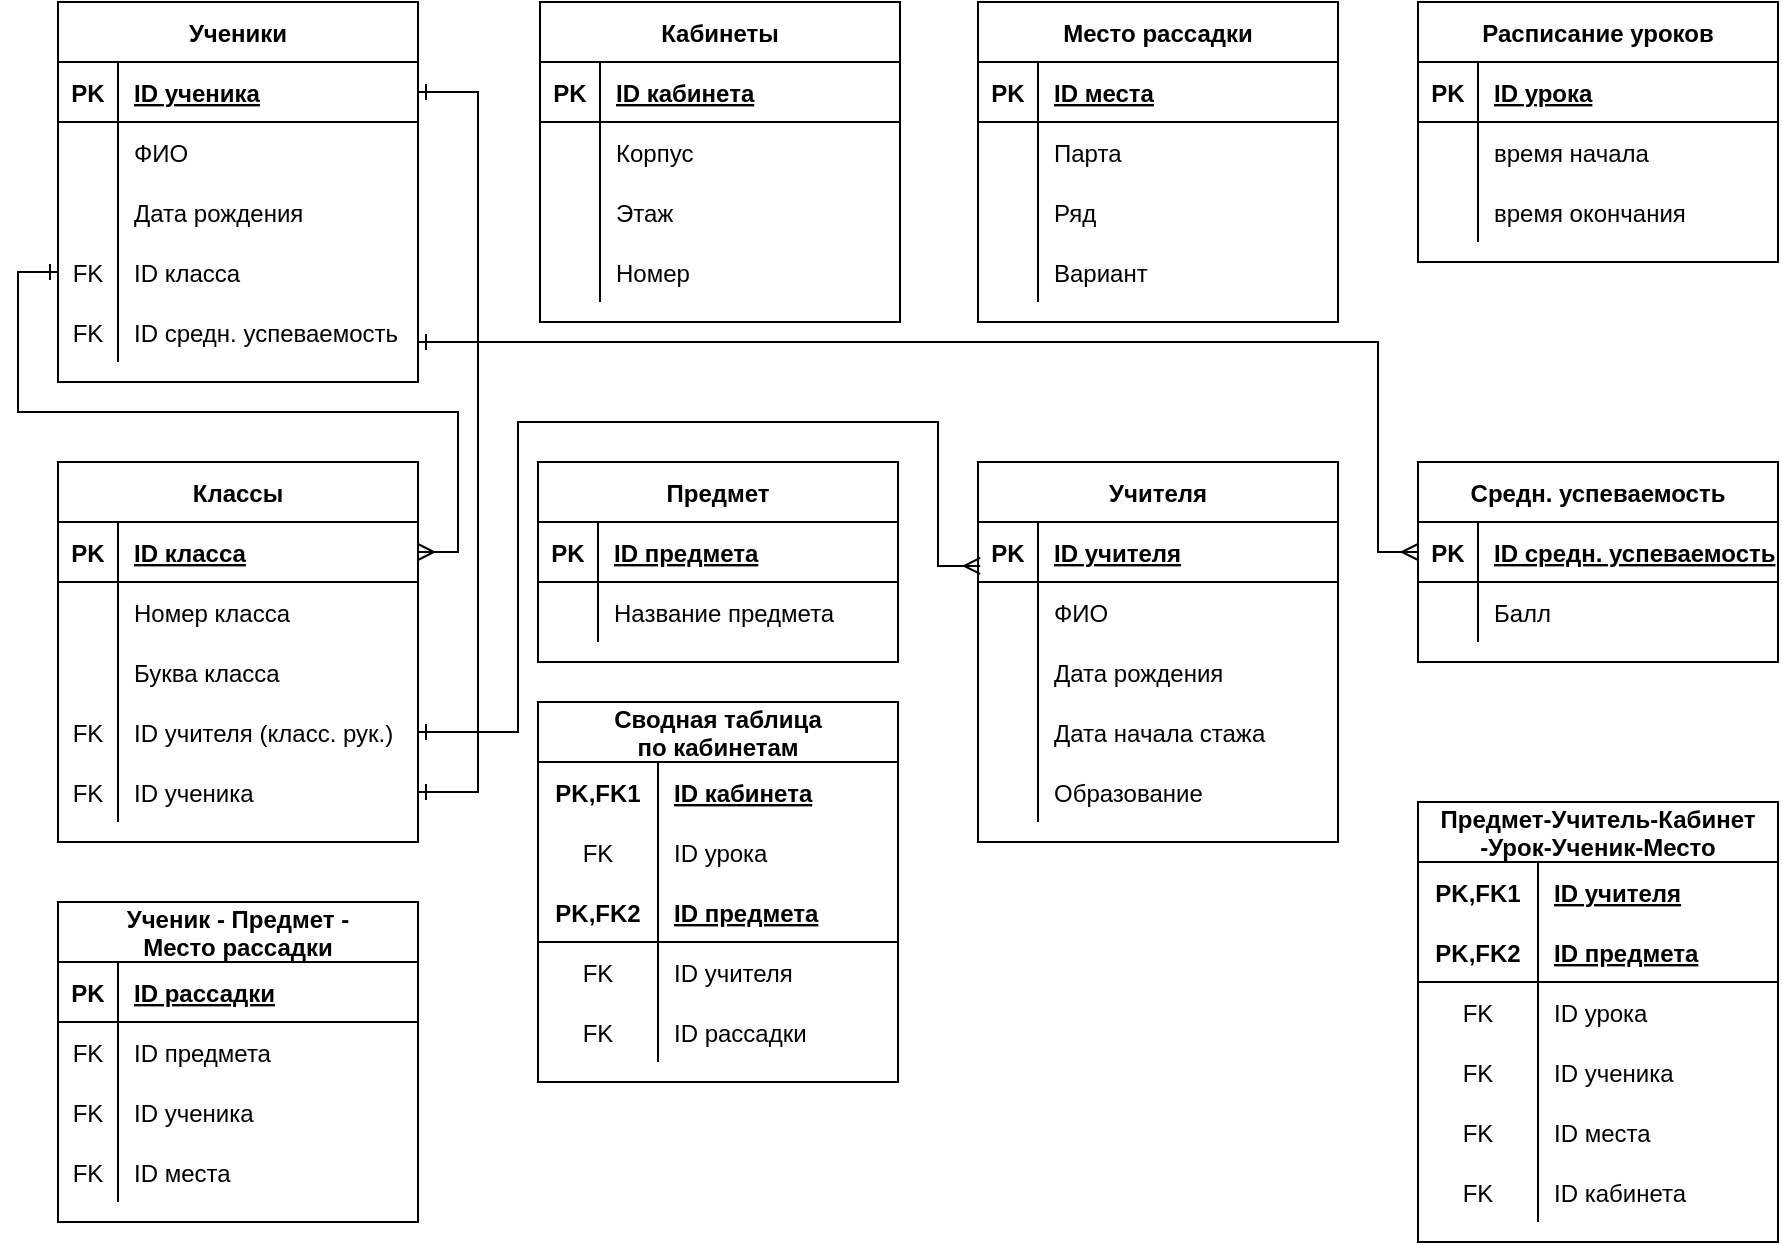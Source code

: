 <mxfile version="20.0.3" type="github">
  <diagram id="kmk7SKtRv-RFKrw5pHEI" name="Page-1">
    <mxGraphModel dx="946" dy="645" grid="1" gridSize="10" guides="1" tooltips="1" connect="1" arrows="1" fold="1" page="1" pageScale="1" pageWidth="827" pageHeight="1169" math="0" shadow="0">
      <root>
        <mxCell id="0" />
        <mxCell id="1" parent="0" />
        <mxCell id="klrSTCAcLkOd9aCULXmN-4" value="Ученики" style="shape=table;startSize=30;container=1;collapsible=1;childLayout=tableLayout;fixedRows=1;rowLines=0;fontStyle=1;align=center;resizeLast=1;" vertex="1" parent="1">
          <mxGeometry x="40" y="30" width="180" height="190" as="geometry" />
        </mxCell>
        <mxCell id="klrSTCAcLkOd9aCULXmN-5" value="" style="shape=tableRow;horizontal=0;startSize=0;swimlaneHead=0;swimlaneBody=0;fillColor=none;collapsible=0;dropTarget=0;points=[[0,0.5],[1,0.5]];portConstraint=eastwest;top=0;left=0;right=0;bottom=1;" vertex="1" parent="klrSTCAcLkOd9aCULXmN-4">
          <mxGeometry y="30" width="180" height="30" as="geometry" />
        </mxCell>
        <mxCell id="klrSTCAcLkOd9aCULXmN-6" value="PK" style="shape=partialRectangle;connectable=0;fillColor=none;top=0;left=0;bottom=0;right=0;fontStyle=1;overflow=hidden;" vertex="1" parent="klrSTCAcLkOd9aCULXmN-5">
          <mxGeometry width="30" height="30" as="geometry">
            <mxRectangle width="30" height="30" as="alternateBounds" />
          </mxGeometry>
        </mxCell>
        <mxCell id="klrSTCAcLkOd9aCULXmN-7" value="ID ученика" style="shape=partialRectangle;connectable=0;fillColor=none;top=0;left=0;bottom=0;right=0;align=left;spacingLeft=6;fontStyle=5;overflow=hidden;" vertex="1" parent="klrSTCAcLkOd9aCULXmN-5">
          <mxGeometry x="30" width="150" height="30" as="geometry">
            <mxRectangle width="150" height="30" as="alternateBounds" />
          </mxGeometry>
        </mxCell>
        <mxCell id="klrSTCAcLkOd9aCULXmN-8" value="" style="shape=tableRow;horizontal=0;startSize=0;swimlaneHead=0;swimlaneBody=0;fillColor=none;collapsible=0;dropTarget=0;points=[[0,0.5],[1,0.5]];portConstraint=eastwest;top=0;left=0;right=0;bottom=0;" vertex="1" parent="klrSTCAcLkOd9aCULXmN-4">
          <mxGeometry y="60" width="180" height="30" as="geometry" />
        </mxCell>
        <mxCell id="klrSTCAcLkOd9aCULXmN-9" value="" style="shape=partialRectangle;connectable=0;fillColor=none;top=0;left=0;bottom=0;right=0;editable=1;overflow=hidden;" vertex="1" parent="klrSTCAcLkOd9aCULXmN-8">
          <mxGeometry width="30" height="30" as="geometry">
            <mxRectangle width="30" height="30" as="alternateBounds" />
          </mxGeometry>
        </mxCell>
        <mxCell id="klrSTCAcLkOd9aCULXmN-10" value="ФИО" style="shape=partialRectangle;connectable=0;fillColor=none;top=0;left=0;bottom=0;right=0;align=left;spacingLeft=6;overflow=hidden;" vertex="1" parent="klrSTCAcLkOd9aCULXmN-8">
          <mxGeometry x="30" width="150" height="30" as="geometry">
            <mxRectangle width="150" height="30" as="alternateBounds" />
          </mxGeometry>
        </mxCell>
        <mxCell id="klrSTCAcLkOd9aCULXmN-11" value="" style="shape=tableRow;horizontal=0;startSize=0;swimlaneHead=0;swimlaneBody=0;fillColor=none;collapsible=0;dropTarget=0;points=[[0,0.5],[1,0.5]];portConstraint=eastwest;top=0;left=0;right=0;bottom=0;" vertex="1" parent="klrSTCAcLkOd9aCULXmN-4">
          <mxGeometry y="90" width="180" height="30" as="geometry" />
        </mxCell>
        <mxCell id="klrSTCAcLkOd9aCULXmN-12" value="" style="shape=partialRectangle;connectable=0;fillColor=none;top=0;left=0;bottom=0;right=0;editable=1;overflow=hidden;" vertex="1" parent="klrSTCAcLkOd9aCULXmN-11">
          <mxGeometry width="30" height="30" as="geometry">
            <mxRectangle width="30" height="30" as="alternateBounds" />
          </mxGeometry>
        </mxCell>
        <mxCell id="klrSTCAcLkOd9aCULXmN-13" value="Дата рождения" style="shape=partialRectangle;connectable=0;fillColor=none;top=0;left=0;bottom=0;right=0;align=left;spacingLeft=6;overflow=hidden;" vertex="1" parent="klrSTCAcLkOd9aCULXmN-11">
          <mxGeometry x="30" width="150" height="30" as="geometry">
            <mxRectangle width="150" height="30" as="alternateBounds" />
          </mxGeometry>
        </mxCell>
        <mxCell id="klrSTCAcLkOd9aCULXmN-17" value="" style="shape=tableRow;horizontal=0;startSize=0;swimlaneHead=0;swimlaneBody=0;fillColor=none;collapsible=0;dropTarget=0;points=[[0,0.5],[1,0.5]];portConstraint=eastwest;top=0;left=0;right=0;bottom=0;" vertex="1" parent="klrSTCAcLkOd9aCULXmN-4">
          <mxGeometry y="120" width="180" height="30" as="geometry" />
        </mxCell>
        <mxCell id="klrSTCAcLkOd9aCULXmN-18" value="FK" style="shape=partialRectangle;connectable=0;fillColor=none;top=0;left=0;bottom=0;right=0;fontStyle=0;overflow=hidden;" vertex="1" parent="klrSTCAcLkOd9aCULXmN-17">
          <mxGeometry width="30" height="30" as="geometry">
            <mxRectangle width="30" height="30" as="alternateBounds" />
          </mxGeometry>
        </mxCell>
        <mxCell id="klrSTCAcLkOd9aCULXmN-19" value="ID класса" style="shape=partialRectangle;connectable=0;fillColor=none;top=0;left=0;bottom=0;right=0;align=left;spacingLeft=6;fontStyle=0;overflow=hidden;" vertex="1" parent="klrSTCAcLkOd9aCULXmN-17">
          <mxGeometry x="30" width="150" height="30" as="geometry">
            <mxRectangle width="150" height="30" as="alternateBounds" />
          </mxGeometry>
        </mxCell>
        <mxCell id="klrSTCAcLkOd9aCULXmN-23" value="" style="shape=tableRow;horizontal=0;startSize=0;swimlaneHead=0;swimlaneBody=0;fillColor=none;collapsible=0;dropTarget=0;points=[[0,0.5],[1,0.5]];portConstraint=eastwest;top=0;left=0;right=0;bottom=0;" vertex="1" parent="klrSTCAcLkOd9aCULXmN-4">
          <mxGeometry y="150" width="180" height="30" as="geometry" />
        </mxCell>
        <mxCell id="klrSTCAcLkOd9aCULXmN-24" value="FK" style="shape=partialRectangle;connectable=0;fillColor=none;top=0;left=0;bottom=0;right=0;fontStyle=0;overflow=hidden;" vertex="1" parent="klrSTCAcLkOd9aCULXmN-23">
          <mxGeometry width="30" height="30" as="geometry">
            <mxRectangle width="30" height="30" as="alternateBounds" />
          </mxGeometry>
        </mxCell>
        <mxCell id="klrSTCAcLkOd9aCULXmN-25" value="ID средн. успеваемость" style="shape=partialRectangle;connectable=0;fillColor=none;top=0;left=0;bottom=0;right=0;align=left;spacingLeft=6;fontStyle=0;overflow=hidden;" vertex="1" parent="klrSTCAcLkOd9aCULXmN-23">
          <mxGeometry x="30" width="150" height="30" as="geometry">
            <mxRectangle width="150" height="30" as="alternateBounds" />
          </mxGeometry>
        </mxCell>
        <mxCell id="klrSTCAcLkOd9aCULXmN-26" value="Кабинеты" style="shape=table;startSize=30;container=1;collapsible=1;childLayout=tableLayout;fixedRows=1;rowLines=0;fontStyle=1;align=center;resizeLast=1;" vertex="1" parent="1">
          <mxGeometry x="281" y="30" width="180" height="160" as="geometry" />
        </mxCell>
        <mxCell id="klrSTCAcLkOd9aCULXmN-27" value="" style="shape=tableRow;horizontal=0;startSize=0;swimlaneHead=0;swimlaneBody=0;fillColor=none;collapsible=0;dropTarget=0;points=[[0,0.5],[1,0.5]];portConstraint=eastwest;top=0;left=0;right=0;bottom=1;" vertex="1" parent="klrSTCAcLkOd9aCULXmN-26">
          <mxGeometry y="30" width="180" height="30" as="geometry" />
        </mxCell>
        <mxCell id="klrSTCAcLkOd9aCULXmN-28" value="PK" style="shape=partialRectangle;connectable=0;fillColor=none;top=0;left=0;bottom=0;right=0;fontStyle=1;overflow=hidden;" vertex="1" parent="klrSTCAcLkOd9aCULXmN-27">
          <mxGeometry width="30" height="30" as="geometry">
            <mxRectangle width="30" height="30" as="alternateBounds" />
          </mxGeometry>
        </mxCell>
        <mxCell id="klrSTCAcLkOd9aCULXmN-29" value="ID кабинета" style="shape=partialRectangle;connectable=0;fillColor=none;top=0;left=0;bottom=0;right=0;align=left;spacingLeft=6;fontStyle=5;overflow=hidden;" vertex="1" parent="klrSTCAcLkOd9aCULXmN-27">
          <mxGeometry x="30" width="150" height="30" as="geometry">
            <mxRectangle width="150" height="30" as="alternateBounds" />
          </mxGeometry>
        </mxCell>
        <mxCell id="klrSTCAcLkOd9aCULXmN-36" value="" style="shape=tableRow;horizontal=0;startSize=0;swimlaneHead=0;swimlaneBody=0;fillColor=none;collapsible=0;dropTarget=0;points=[[0,0.5],[1,0.5]];portConstraint=eastwest;top=0;left=0;right=0;bottom=0;" vertex="1" parent="klrSTCAcLkOd9aCULXmN-26">
          <mxGeometry y="60" width="180" height="30" as="geometry" />
        </mxCell>
        <mxCell id="klrSTCAcLkOd9aCULXmN-37" value="" style="shape=partialRectangle;connectable=0;fillColor=none;top=0;left=0;bottom=0;right=0;editable=1;overflow=hidden;" vertex="1" parent="klrSTCAcLkOd9aCULXmN-36">
          <mxGeometry width="30" height="30" as="geometry">
            <mxRectangle width="30" height="30" as="alternateBounds" />
          </mxGeometry>
        </mxCell>
        <mxCell id="klrSTCAcLkOd9aCULXmN-38" value="Корпус" style="shape=partialRectangle;connectable=0;fillColor=none;top=0;left=0;bottom=0;right=0;align=left;spacingLeft=6;overflow=hidden;" vertex="1" parent="klrSTCAcLkOd9aCULXmN-36">
          <mxGeometry x="30" width="150" height="30" as="geometry">
            <mxRectangle width="150" height="30" as="alternateBounds" />
          </mxGeometry>
        </mxCell>
        <mxCell id="klrSTCAcLkOd9aCULXmN-33" value="" style="shape=tableRow;horizontal=0;startSize=0;swimlaneHead=0;swimlaneBody=0;fillColor=none;collapsible=0;dropTarget=0;points=[[0,0.5],[1,0.5]];portConstraint=eastwest;top=0;left=0;right=0;bottom=0;" vertex="1" parent="klrSTCAcLkOd9aCULXmN-26">
          <mxGeometry y="90" width="180" height="30" as="geometry" />
        </mxCell>
        <mxCell id="klrSTCAcLkOd9aCULXmN-34" value="" style="shape=partialRectangle;connectable=0;fillColor=none;top=0;left=0;bottom=0;right=0;editable=1;overflow=hidden;" vertex="1" parent="klrSTCAcLkOd9aCULXmN-33">
          <mxGeometry width="30" height="30" as="geometry">
            <mxRectangle width="30" height="30" as="alternateBounds" />
          </mxGeometry>
        </mxCell>
        <mxCell id="klrSTCAcLkOd9aCULXmN-35" value="Этаж" style="shape=partialRectangle;connectable=0;fillColor=none;top=0;left=0;bottom=0;right=0;align=left;spacingLeft=6;overflow=hidden;" vertex="1" parent="klrSTCAcLkOd9aCULXmN-33">
          <mxGeometry x="30" width="150" height="30" as="geometry">
            <mxRectangle width="150" height="30" as="alternateBounds" />
          </mxGeometry>
        </mxCell>
        <mxCell id="klrSTCAcLkOd9aCULXmN-30" value="" style="shape=tableRow;horizontal=0;startSize=0;swimlaneHead=0;swimlaneBody=0;fillColor=none;collapsible=0;dropTarget=0;points=[[0,0.5],[1,0.5]];portConstraint=eastwest;top=0;left=0;right=0;bottom=0;" vertex="1" parent="klrSTCAcLkOd9aCULXmN-26">
          <mxGeometry y="120" width="180" height="30" as="geometry" />
        </mxCell>
        <mxCell id="klrSTCAcLkOd9aCULXmN-31" value="" style="shape=partialRectangle;connectable=0;fillColor=none;top=0;left=0;bottom=0;right=0;editable=1;overflow=hidden;" vertex="1" parent="klrSTCAcLkOd9aCULXmN-30">
          <mxGeometry width="30" height="30" as="geometry">
            <mxRectangle width="30" height="30" as="alternateBounds" />
          </mxGeometry>
        </mxCell>
        <mxCell id="klrSTCAcLkOd9aCULXmN-32" value="Номер" style="shape=partialRectangle;connectable=0;fillColor=none;top=0;left=0;bottom=0;right=0;align=left;spacingLeft=6;overflow=hidden;" vertex="1" parent="klrSTCAcLkOd9aCULXmN-30">
          <mxGeometry x="30" width="150" height="30" as="geometry">
            <mxRectangle width="150" height="30" as="alternateBounds" />
          </mxGeometry>
        </mxCell>
        <mxCell id="klrSTCAcLkOd9aCULXmN-39" value="Место рассадки" style="shape=table;startSize=30;container=1;collapsible=1;childLayout=tableLayout;fixedRows=1;rowLines=0;fontStyle=1;align=center;resizeLast=1;" vertex="1" parent="1">
          <mxGeometry x="500" y="30" width="180" height="160" as="geometry" />
        </mxCell>
        <mxCell id="klrSTCAcLkOd9aCULXmN-40" value="" style="shape=tableRow;horizontal=0;startSize=0;swimlaneHead=0;swimlaneBody=0;fillColor=none;collapsible=0;dropTarget=0;points=[[0,0.5],[1,0.5]];portConstraint=eastwest;top=0;left=0;right=0;bottom=1;" vertex="1" parent="klrSTCAcLkOd9aCULXmN-39">
          <mxGeometry y="30" width="180" height="30" as="geometry" />
        </mxCell>
        <mxCell id="klrSTCAcLkOd9aCULXmN-41" value="PK" style="shape=partialRectangle;connectable=0;fillColor=none;top=0;left=0;bottom=0;right=0;fontStyle=1;overflow=hidden;" vertex="1" parent="klrSTCAcLkOd9aCULXmN-40">
          <mxGeometry width="30" height="30" as="geometry">
            <mxRectangle width="30" height="30" as="alternateBounds" />
          </mxGeometry>
        </mxCell>
        <mxCell id="klrSTCAcLkOd9aCULXmN-42" value="ID места" style="shape=partialRectangle;connectable=0;fillColor=none;top=0;left=0;bottom=0;right=0;align=left;spacingLeft=6;fontStyle=5;overflow=hidden;" vertex="1" parent="klrSTCAcLkOd9aCULXmN-40">
          <mxGeometry x="30" width="150" height="30" as="geometry">
            <mxRectangle width="150" height="30" as="alternateBounds" />
          </mxGeometry>
        </mxCell>
        <mxCell id="klrSTCAcLkOd9aCULXmN-43" value="" style="shape=tableRow;horizontal=0;startSize=0;swimlaneHead=0;swimlaneBody=0;fillColor=none;collapsible=0;dropTarget=0;points=[[0,0.5],[1,0.5]];portConstraint=eastwest;top=0;left=0;right=0;bottom=0;" vertex="1" parent="klrSTCAcLkOd9aCULXmN-39">
          <mxGeometry y="60" width="180" height="30" as="geometry" />
        </mxCell>
        <mxCell id="klrSTCAcLkOd9aCULXmN-44" value="" style="shape=partialRectangle;connectable=0;fillColor=none;top=0;left=0;bottom=0;right=0;editable=1;overflow=hidden;" vertex="1" parent="klrSTCAcLkOd9aCULXmN-43">
          <mxGeometry width="30" height="30" as="geometry">
            <mxRectangle width="30" height="30" as="alternateBounds" />
          </mxGeometry>
        </mxCell>
        <mxCell id="klrSTCAcLkOd9aCULXmN-45" value="Парта" style="shape=partialRectangle;connectable=0;fillColor=none;top=0;left=0;bottom=0;right=0;align=left;spacingLeft=6;overflow=hidden;" vertex="1" parent="klrSTCAcLkOd9aCULXmN-43">
          <mxGeometry x="30" width="150" height="30" as="geometry">
            <mxRectangle width="150" height="30" as="alternateBounds" />
          </mxGeometry>
        </mxCell>
        <mxCell id="klrSTCAcLkOd9aCULXmN-46" value="" style="shape=tableRow;horizontal=0;startSize=0;swimlaneHead=0;swimlaneBody=0;fillColor=none;collapsible=0;dropTarget=0;points=[[0,0.5],[1,0.5]];portConstraint=eastwest;top=0;left=0;right=0;bottom=0;" vertex="1" parent="klrSTCAcLkOd9aCULXmN-39">
          <mxGeometry y="90" width="180" height="30" as="geometry" />
        </mxCell>
        <mxCell id="klrSTCAcLkOd9aCULXmN-47" value="" style="shape=partialRectangle;connectable=0;fillColor=none;top=0;left=0;bottom=0;right=0;editable=1;overflow=hidden;" vertex="1" parent="klrSTCAcLkOd9aCULXmN-46">
          <mxGeometry width="30" height="30" as="geometry">
            <mxRectangle width="30" height="30" as="alternateBounds" />
          </mxGeometry>
        </mxCell>
        <mxCell id="klrSTCAcLkOd9aCULXmN-48" value="Ряд" style="shape=partialRectangle;connectable=0;fillColor=none;top=0;left=0;bottom=0;right=0;align=left;spacingLeft=6;overflow=hidden;" vertex="1" parent="klrSTCAcLkOd9aCULXmN-46">
          <mxGeometry x="30" width="150" height="30" as="geometry">
            <mxRectangle width="150" height="30" as="alternateBounds" />
          </mxGeometry>
        </mxCell>
        <mxCell id="klrSTCAcLkOd9aCULXmN-49" value="" style="shape=tableRow;horizontal=0;startSize=0;swimlaneHead=0;swimlaneBody=0;fillColor=none;collapsible=0;dropTarget=0;points=[[0,0.5],[1,0.5]];portConstraint=eastwest;top=0;left=0;right=0;bottom=0;" vertex="1" parent="klrSTCAcLkOd9aCULXmN-39">
          <mxGeometry y="120" width="180" height="30" as="geometry" />
        </mxCell>
        <mxCell id="klrSTCAcLkOd9aCULXmN-50" value="" style="shape=partialRectangle;connectable=0;fillColor=none;top=0;left=0;bottom=0;right=0;editable=1;overflow=hidden;" vertex="1" parent="klrSTCAcLkOd9aCULXmN-49">
          <mxGeometry width="30" height="30" as="geometry">
            <mxRectangle width="30" height="30" as="alternateBounds" />
          </mxGeometry>
        </mxCell>
        <mxCell id="klrSTCAcLkOd9aCULXmN-51" value="Вариант" style="shape=partialRectangle;connectable=0;fillColor=none;top=0;left=0;bottom=0;right=0;align=left;spacingLeft=6;overflow=hidden;" vertex="1" parent="klrSTCAcLkOd9aCULXmN-49">
          <mxGeometry x="30" width="150" height="30" as="geometry">
            <mxRectangle width="150" height="30" as="alternateBounds" />
          </mxGeometry>
        </mxCell>
        <mxCell id="klrSTCAcLkOd9aCULXmN-52" value="Расписание уроков" style="shape=table;startSize=30;container=1;collapsible=1;childLayout=tableLayout;fixedRows=1;rowLines=0;fontStyle=1;align=center;resizeLast=1;" vertex="1" parent="1">
          <mxGeometry x="720" y="30" width="180" height="130" as="geometry" />
        </mxCell>
        <mxCell id="klrSTCAcLkOd9aCULXmN-53" value="" style="shape=tableRow;horizontal=0;startSize=0;swimlaneHead=0;swimlaneBody=0;fillColor=none;collapsible=0;dropTarget=0;points=[[0,0.5],[1,0.5]];portConstraint=eastwest;top=0;left=0;right=0;bottom=1;" vertex="1" parent="klrSTCAcLkOd9aCULXmN-52">
          <mxGeometry y="30" width="180" height="30" as="geometry" />
        </mxCell>
        <mxCell id="klrSTCAcLkOd9aCULXmN-54" value="PK" style="shape=partialRectangle;connectable=0;fillColor=none;top=0;left=0;bottom=0;right=0;fontStyle=1;overflow=hidden;" vertex="1" parent="klrSTCAcLkOd9aCULXmN-53">
          <mxGeometry width="30" height="30" as="geometry">
            <mxRectangle width="30" height="30" as="alternateBounds" />
          </mxGeometry>
        </mxCell>
        <mxCell id="klrSTCAcLkOd9aCULXmN-55" value="ID урока" style="shape=partialRectangle;connectable=0;fillColor=none;top=0;left=0;bottom=0;right=0;align=left;spacingLeft=6;fontStyle=5;overflow=hidden;" vertex="1" parent="klrSTCAcLkOd9aCULXmN-53">
          <mxGeometry x="30" width="150" height="30" as="geometry">
            <mxRectangle width="150" height="30" as="alternateBounds" />
          </mxGeometry>
        </mxCell>
        <mxCell id="klrSTCAcLkOd9aCULXmN-56" value="" style="shape=tableRow;horizontal=0;startSize=0;swimlaneHead=0;swimlaneBody=0;fillColor=none;collapsible=0;dropTarget=0;points=[[0,0.5],[1,0.5]];portConstraint=eastwest;top=0;left=0;right=0;bottom=0;" vertex="1" parent="klrSTCAcLkOd9aCULXmN-52">
          <mxGeometry y="60" width="180" height="30" as="geometry" />
        </mxCell>
        <mxCell id="klrSTCAcLkOd9aCULXmN-57" value="" style="shape=partialRectangle;connectable=0;fillColor=none;top=0;left=0;bottom=0;right=0;editable=1;overflow=hidden;" vertex="1" parent="klrSTCAcLkOd9aCULXmN-56">
          <mxGeometry width="30" height="30" as="geometry">
            <mxRectangle width="30" height="30" as="alternateBounds" />
          </mxGeometry>
        </mxCell>
        <mxCell id="klrSTCAcLkOd9aCULXmN-58" value="время начала" style="shape=partialRectangle;connectable=0;fillColor=none;top=0;left=0;bottom=0;right=0;align=left;spacingLeft=6;overflow=hidden;" vertex="1" parent="klrSTCAcLkOd9aCULXmN-56">
          <mxGeometry x="30" width="150" height="30" as="geometry">
            <mxRectangle width="150" height="30" as="alternateBounds" />
          </mxGeometry>
        </mxCell>
        <mxCell id="klrSTCAcLkOd9aCULXmN-59" value="" style="shape=tableRow;horizontal=0;startSize=0;swimlaneHead=0;swimlaneBody=0;fillColor=none;collapsible=0;dropTarget=0;points=[[0,0.5],[1,0.5]];portConstraint=eastwest;top=0;left=0;right=0;bottom=0;" vertex="1" parent="klrSTCAcLkOd9aCULXmN-52">
          <mxGeometry y="90" width="180" height="30" as="geometry" />
        </mxCell>
        <mxCell id="klrSTCAcLkOd9aCULXmN-60" value="" style="shape=partialRectangle;connectable=0;fillColor=none;top=0;left=0;bottom=0;right=0;editable=1;overflow=hidden;" vertex="1" parent="klrSTCAcLkOd9aCULXmN-59">
          <mxGeometry width="30" height="30" as="geometry">
            <mxRectangle width="30" height="30" as="alternateBounds" />
          </mxGeometry>
        </mxCell>
        <mxCell id="klrSTCAcLkOd9aCULXmN-61" value="время окончания" style="shape=partialRectangle;connectable=0;fillColor=none;top=0;left=0;bottom=0;right=0;align=left;spacingLeft=6;overflow=hidden;" vertex="1" parent="klrSTCAcLkOd9aCULXmN-59">
          <mxGeometry x="30" width="150" height="30" as="geometry">
            <mxRectangle width="150" height="30" as="alternateBounds" />
          </mxGeometry>
        </mxCell>
        <mxCell id="klrSTCAcLkOd9aCULXmN-65" value="Предмет" style="shape=table;startSize=30;container=1;collapsible=1;childLayout=tableLayout;fixedRows=1;rowLines=0;fontStyle=1;align=center;resizeLast=1;" vertex="1" parent="1">
          <mxGeometry x="280" y="260" width="180" height="100" as="geometry" />
        </mxCell>
        <mxCell id="klrSTCAcLkOd9aCULXmN-66" value="" style="shape=tableRow;horizontal=0;startSize=0;swimlaneHead=0;swimlaneBody=0;fillColor=none;collapsible=0;dropTarget=0;points=[[0,0.5],[1,0.5]];portConstraint=eastwest;top=0;left=0;right=0;bottom=1;" vertex="1" parent="klrSTCAcLkOd9aCULXmN-65">
          <mxGeometry y="30" width="180" height="30" as="geometry" />
        </mxCell>
        <mxCell id="klrSTCAcLkOd9aCULXmN-67" value="PK" style="shape=partialRectangle;connectable=0;fillColor=none;top=0;left=0;bottom=0;right=0;fontStyle=1;overflow=hidden;" vertex="1" parent="klrSTCAcLkOd9aCULXmN-66">
          <mxGeometry width="30" height="30" as="geometry">
            <mxRectangle width="30" height="30" as="alternateBounds" />
          </mxGeometry>
        </mxCell>
        <mxCell id="klrSTCAcLkOd9aCULXmN-68" value="ID предмета" style="shape=partialRectangle;connectable=0;fillColor=none;top=0;left=0;bottom=0;right=0;align=left;spacingLeft=6;fontStyle=5;overflow=hidden;" vertex="1" parent="klrSTCAcLkOd9aCULXmN-66">
          <mxGeometry x="30" width="150" height="30" as="geometry">
            <mxRectangle width="150" height="30" as="alternateBounds" />
          </mxGeometry>
        </mxCell>
        <mxCell id="klrSTCAcLkOd9aCULXmN-69" value="" style="shape=tableRow;horizontal=0;startSize=0;swimlaneHead=0;swimlaneBody=0;fillColor=none;collapsible=0;dropTarget=0;points=[[0,0.5],[1,0.5]];portConstraint=eastwest;top=0;left=0;right=0;bottom=0;" vertex="1" parent="klrSTCAcLkOd9aCULXmN-65">
          <mxGeometry y="60" width="180" height="30" as="geometry" />
        </mxCell>
        <mxCell id="klrSTCAcLkOd9aCULXmN-70" value="" style="shape=partialRectangle;connectable=0;fillColor=none;top=0;left=0;bottom=0;right=0;editable=1;overflow=hidden;" vertex="1" parent="klrSTCAcLkOd9aCULXmN-69">
          <mxGeometry width="30" height="30" as="geometry">
            <mxRectangle width="30" height="30" as="alternateBounds" />
          </mxGeometry>
        </mxCell>
        <mxCell id="klrSTCAcLkOd9aCULXmN-71" value="Название предмета" style="shape=partialRectangle;connectable=0;fillColor=none;top=0;left=0;bottom=0;right=0;align=left;spacingLeft=6;overflow=hidden;" vertex="1" parent="klrSTCAcLkOd9aCULXmN-69">
          <mxGeometry x="30" width="150" height="30" as="geometry">
            <mxRectangle width="150" height="30" as="alternateBounds" />
          </mxGeometry>
        </mxCell>
        <mxCell id="klrSTCAcLkOd9aCULXmN-78" value="Учителя" style="shape=table;startSize=30;container=1;collapsible=1;childLayout=tableLayout;fixedRows=1;rowLines=0;fontStyle=1;align=center;resizeLast=1;" vertex="1" parent="1">
          <mxGeometry x="500" y="260" width="180" height="190" as="geometry" />
        </mxCell>
        <mxCell id="klrSTCAcLkOd9aCULXmN-79" value="" style="shape=tableRow;horizontal=0;startSize=0;swimlaneHead=0;swimlaneBody=0;fillColor=none;collapsible=0;dropTarget=0;points=[[0,0.5],[1,0.5]];portConstraint=eastwest;top=0;left=0;right=0;bottom=1;" vertex="1" parent="klrSTCAcLkOd9aCULXmN-78">
          <mxGeometry y="30" width="180" height="30" as="geometry" />
        </mxCell>
        <mxCell id="klrSTCAcLkOd9aCULXmN-80" value="PK" style="shape=partialRectangle;connectable=0;fillColor=none;top=0;left=0;bottom=0;right=0;fontStyle=1;overflow=hidden;" vertex="1" parent="klrSTCAcLkOd9aCULXmN-79">
          <mxGeometry width="30" height="30" as="geometry">
            <mxRectangle width="30" height="30" as="alternateBounds" />
          </mxGeometry>
        </mxCell>
        <mxCell id="klrSTCAcLkOd9aCULXmN-81" value="ID учителя" style="shape=partialRectangle;connectable=0;fillColor=none;top=0;left=0;bottom=0;right=0;align=left;spacingLeft=6;fontStyle=5;overflow=hidden;" vertex="1" parent="klrSTCAcLkOd9aCULXmN-79">
          <mxGeometry x="30" width="150" height="30" as="geometry">
            <mxRectangle width="150" height="30" as="alternateBounds" />
          </mxGeometry>
        </mxCell>
        <mxCell id="klrSTCAcLkOd9aCULXmN-82" value="" style="shape=tableRow;horizontal=0;startSize=0;swimlaneHead=0;swimlaneBody=0;fillColor=none;collapsible=0;dropTarget=0;points=[[0,0.5],[1,0.5]];portConstraint=eastwest;top=0;left=0;right=0;bottom=0;" vertex="1" parent="klrSTCAcLkOd9aCULXmN-78">
          <mxGeometry y="60" width="180" height="30" as="geometry" />
        </mxCell>
        <mxCell id="klrSTCAcLkOd9aCULXmN-83" value="" style="shape=partialRectangle;connectable=0;fillColor=none;top=0;left=0;bottom=0;right=0;editable=1;overflow=hidden;" vertex="1" parent="klrSTCAcLkOd9aCULXmN-82">
          <mxGeometry width="30" height="30" as="geometry">
            <mxRectangle width="30" height="30" as="alternateBounds" />
          </mxGeometry>
        </mxCell>
        <mxCell id="klrSTCAcLkOd9aCULXmN-84" value="ФИО" style="shape=partialRectangle;connectable=0;fillColor=none;top=0;left=0;bottom=0;right=0;align=left;spacingLeft=6;overflow=hidden;" vertex="1" parent="klrSTCAcLkOd9aCULXmN-82">
          <mxGeometry x="30" width="150" height="30" as="geometry">
            <mxRectangle width="150" height="30" as="alternateBounds" />
          </mxGeometry>
        </mxCell>
        <mxCell id="klrSTCAcLkOd9aCULXmN-85" value="" style="shape=tableRow;horizontal=0;startSize=0;swimlaneHead=0;swimlaneBody=0;fillColor=none;collapsible=0;dropTarget=0;points=[[0,0.5],[1,0.5]];portConstraint=eastwest;top=0;left=0;right=0;bottom=0;" vertex="1" parent="klrSTCAcLkOd9aCULXmN-78">
          <mxGeometry y="90" width="180" height="30" as="geometry" />
        </mxCell>
        <mxCell id="klrSTCAcLkOd9aCULXmN-86" value="" style="shape=partialRectangle;connectable=0;fillColor=none;top=0;left=0;bottom=0;right=0;editable=1;overflow=hidden;" vertex="1" parent="klrSTCAcLkOd9aCULXmN-85">
          <mxGeometry width="30" height="30" as="geometry">
            <mxRectangle width="30" height="30" as="alternateBounds" />
          </mxGeometry>
        </mxCell>
        <mxCell id="klrSTCAcLkOd9aCULXmN-87" value="Дата рождения" style="shape=partialRectangle;connectable=0;fillColor=none;top=0;left=0;bottom=0;right=0;align=left;spacingLeft=6;overflow=hidden;" vertex="1" parent="klrSTCAcLkOd9aCULXmN-85">
          <mxGeometry x="30" width="150" height="30" as="geometry">
            <mxRectangle width="150" height="30" as="alternateBounds" />
          </mxGeometry>
        </mxCell>
        <mxCell id="klrSTCAcLkOd9aCULXmN-159" value="" style="shape=tableRow;horizontal=0;startSize=0;swimlaneHead=0;swimlaneBody=0;fillColor=none;collapsible=0;dropTarget=0;points=[[0,0.5],[1,0.5]];portConstraint=eastwest;top=0;left=0;right=0;bottom=0;" vertex="1" parent="klrSTCAcLkOd9aCULXmN-78">
          <mxGeometry y="120" width="180" height="30" as="geometry" />
        </mxCell>
        <mxCell id="klrSTCAcLkOd9aCULXmN-160" value="" style="shape=partialRectangle;connectable=0;fillColor=none;top=0;left=0;bottom=0;right=0;editable=1;overflow=hidden;" vertex="1" parent="klrSTCAcLkOd9aCULXmN-159">
          <mxGeometry width="30" height="30" as="geometry">
            <mxRectangle width="30" height="30" as="alternateBounds" />
          </mxGeometry>
        </mxCell>
        <mxCell id="klrSTCAcLkOd9aCULXmN-161" value="Дата начала стажа" style="shape=partialRectangle;connectable=0;fillColor=none;top=0;left=0;bottom=0;right=0;align=left;spacingLeft=6;overflow=hidden;" vertex="1" parent="klrSTCAcLkOd9aCULXmN-159">
          <mxGeometry x="30" width="150" height="30" as="geometry">
            <mxRectangle width="150" height="30" as="alternateBounds" />
          </mxGeometry>
        </mxCell>
        <mxCell id="klrSTCAcLkOd9aCULXmN-88" value="" style="shape=tableRow;horizontal=0;startSize=0;swimlaneHead=0;swimlaneBody=0;fillColor=none;collapsible=0;dropTarget=0;points=[[0,0.5],[1,0.5]];portConstraint=eastwest;top=0;left=0;right=0;bottom=0;" vertex="1" parent="klrSTCAcLkOd9aCULXmN-78">
          <mxGeometry y="150" width="180" height="30" as="geometry" />
        </mxCell>
        <mxCell id="klrSTCAcLkOd9aCULXmN-89" value="" style="shape=partialRectangle;connectable=0;fillColor=none;top=0;left=0;bottom=0;right=0;editable=1;overflow=hidden;" vertex="1" parent="klrSTCAcLkOd9aCULXmN-88">
          <mxGeometry width="30" height="30" as="geometry">
            <mxRectangle width="30" height="30" as="alternateBounds" />
          </mxGeometry>
        </mxCell>
        <mxCell id="klrSTCAcLkOd9aCULXmN-90" value="Образование" style="shape=partialRectangle;connectable=0;fillColor=none;top=0;left=0;bottom=0;right=0;align=left;spacingLeft=6;overflow=hidden;" vertex="1" parent="klrSTCAcLkOd9aCULXmN-88">
          <mxGeometry x="30" width="150" height="30" as="geometry">
            <mxRectangle width="150" height="30" as="alternateBounds" />
          </mxGeometry>
        </mxCell>
        <mxCell id="klrSTCAcLkOd9aCULXmN-95" value="Предмет-Учитель-Кабинет&#xa;-Урок-Ученик-Место" style="shape=table;startSize=30;container=1;collapsible=1;childLayout=tableLayout;fixedRows=1;rowLines=0;fontStyle=1;align=center;resizeLast=1;" vertex="1" parent="1">
          <mxGeometry x="720" y="430" width="180" height="220" as="geometry" />
        </mxCell>
        <mxCell id="klrSTCAcLkOd9aCULXmN-96" value="" style="shape=tableRow;horizontal=0;startSize=0;swimlaneHead=0;swimlaneBody=0;fillColor=none;collapsible=0;dropTarget=0;points=[[0,0.5],[1,0.5]];portConstraint=eastwest;top=0;left=0;right=0;bottom=0;" vertex="1" parent="klrSTCAcLkOd9aCULXmN-95">
          <mxGeometry y="30" width="180" height="30" as="geometry" />
        </mxCell>
        <mxCell id="klrSTCAcLkOd9aCULXmN-97" value="PK,FK1" style="shape=partialRectangle;connectable=0;fillColor=none;top=0;left=0;bottom=0;right=0;fontStyle=1;overflow=hidden;" vertex="1" parent="klrSTCAcLkOd9aCULXmN-96">
          <mxGeometry width="60" height="30" as="geometry">
            <mxRectangle width="60" height="30" as="alternateBounds" />
          </mxGeometry>
        </mxCell>
        <mxCell id="klrSTCAcLkOd9aCULXmN-98" value="ID учителя" style="shape=partialRectangle;connectable=0;fillColor=none;top=0;left=0;bottom=0;right=0;align=left;spacingLeft=6;fontStyle=5;overflow=hidden;" vertex="1" parent="klrSTCAcLkOd9aCULXmN-96">
          <mxGeometry x="60" width="120" height="30" as="geometry">
            <mxRectangle width="120" height="30" as="alternateBounds" />
          </mxGeometry>
        </mxCell>
        <mxCell id="klrSTCAcLkOd9aCULXmN-99" value="" style="shape=tableRow;horizontal=0;startSize=0;swimlaneHead=0;swimlaneBody=0;fillColor=none;collapsible=0;dropTarget=0;points=[[0,0.5],[1,0.5]];portConstraint=eastwest;top=0;left=0;right=0;bottom=1;" vertex="1" parent="klrSTCAcLkOd9aCULXmN-95">
          <mxGeometry y="60" width="180" height="30" as="geometry" />
        </mxCell>
        <mxCell id="klrSTCAcLkOd9aCULXmN-100" value="PK,FK2" style="shape=partialRectangle;connectable=0;fillColor=none;top=0;left=0;bottom=0;right=0;fontStyle=1;overflow=hidden;" vertex="1" parent="klrSTCAcLkOd9aCULXmN-99">
          <mxGeometry width="60" height="30" as="geometry">
            <mxRectangle width="60" height="30" as="alternateBounds" />
          </mxGeometry>
        </mxCell>
        <mxCell id="klrSTCAcLkOd9aCULXmN-101" value="ID предмета" style="shape=partialRectangle;connectable=0;fillColor=none;top=0;left=0;bottom=0;right=0;align=left;spacingLeft=6;fontStyle=5;overflow=hidden;" vertex="1" parent="klrSTCAcLkOd9aCULXmN-99">
          <mxGeometry x="60" width="120" height="30" as="geometry">
            <mxRectangle width="120" height="30" as="alternateBounds" />
          </mxGeometry>
        </mxCell>
        <mxCell id="klrSTCAcLkOd9aCULXmN-162" value="" style="shape=tableRow;horizontal=0;startSize=0;swimlaneHead=0;swimlaneBody=0;fillColor=none;collapsible=0;dropTarget=0;points=[[0,0.5],[1,0.5]];portConstraint=eastwest;top=0;left=0;right=0;bottom=0;" vertex="1" parent="klrSTCAcLkOd9aCULXmN-95">
          <mxGeometry y="90" width="180" height="30" as="geometry" />
        </mxCell>
        <mxCell id="klrSTCAcLkOd9aCULXmN-163" value="FK" style="shape=partialRectangle;connectable=0;fillColor=none;top=0;left=0;bottom=0;right=0;fontStyle=0;overflow=hidden;" vertex="1" parent="klrSTCAcLkOd9aCULXmN-162">
          <mxGeometry width="60" height="30" as="geometry">
            <mxRectangle width="60" height="30" as="alternateBounds" />
          </mxGeometry>
        </mxCell>
        <mxCell id="klrSTCAcLkOd9aCULXmN-164" value="ID урока" style="shape=partialRectangle;connectable=0;fillColor=none;top=0;left=0;bottom=0;right=0;align=left;spacingLeft=6;fontStyle=0;overflow=hidden;" vertex="1" parent="klrSTCAcLkOd9aCULXmN-162">
          <mxGeometry x="60" width="120" height="30" as="geometry">
            <mxRectangle width="120" height="30" as="alternateBounds" />
          </mxGeometry>
        </mxCell>
        <mxCell id="klrSTCAcLkOd9aCULXmN-165" value="" style="shape=tableRow;horizontal=0;startSize=0;swimlaneHead=0;swimlaneBody=0;fillColor=none;collapsible=0;dropTarget=0;points=[[0,0.5],[1,0.5]];portConstraint=eastwest;top=0;left=0;right=0;bottom=0;" vertex="1" parent="klrSTCAcLkOd9aCULXmN-95">
          <mxGeometry y="120" width="180" height="30" as="geometry" />
        </mxCell>
        <mxCell id="klrSTCAcLkOd9aCULXmN-166" value="FK" style="shape=partialRectangle;connectable=0;fillColor=none;top=0;left=0;bottom=0;right=0;fontStyle=0;overflow=hidden;" vertex="1" parent="klrSTCAcLkOd9aCULXmN-165">
          <mxGeometry width="60" height="30" as="geometry">
            <mxRectangle width="60" height="30" as="alternateBounds" />
          </mxGeometry>
        </mxCell>
        <mxCell id="klrSTCAcLkOd9aCULXmN-167" value="ID ученика" style="shape=partialRectangle;connectable=0;fillColor=none;top=0;left=0;bottom=0;right=0;align=left;spacingLeft=6;fontStyle=0;overflow=hidden;" vertex="1" parent="klrSTCAcLkOd9aCULXmN-165">
          <mxGeometry x="60" width="120" height="30" as="geometry">
            <mxRectangle width="120" height="30" as="alternateBounds" />
          </mxGeometry>
        </mxCell>
        <mxCell id="klrSTCAcLkOd9aCULXmN-168" value="" style="shape=tableRow;horizontal=0;startSize=0;swimlaneHead=0;swimlaneBody=0;fillColor=none;collapsible=0;dropTarget=0;points=[[0,0.5],[1,0.5]];portConstraint=eastwest;top=0;left=0;right=0;bottom=0;" vertex="1" parent="klrSTCAcLkOd9aCULXmN-95">
          <mxGeometry y="150" width="180" height="30" as="geometry" />
        </mxCell>
        <mxCell id="klrSTCAcLkOd9aCULXmN-169" value="FK" style="shape=partialRectangle;connectable=0;fillColor=none;top=0;left=0;bottom=0;right=0;fontStyle=0;overflow=hidden;" vertex="1" parent="klrSTCAcLkOd9aCULXmN-168">
          <mxGeometry width="60" height="30" as="geometry">
            <mxRectangle width="60" height="30" as="alternateBounds" />
          </mxGeometry>
        </mxCell>
        <mxCell id="klrSTCAcLkOd9aCULXmN-170" value="ID места" style="shape=partialRectangle;connectable=0;fillColor=none;top=0;left=0;bottom=0;right=0;align=left;spacingLeft=6;fontStyle=0;overflow=hidden;" vertex="1" parent="klrSTCAcLkOd9aCULXmN-168">
          <mxGeometry x="60" width="120" height="30" as="geometry">
            <mxRectangle width="120" height="30" as="alternateBounds" />
          </mxGeometry>
        </mxCell>
        <mxCell id="klrSTCAcLkOd9aCULXmN-111" value="" style="shape=tableRow;horizontal=0;startSize=0;swimlaneHead=0;swimlaneBody=0;fillColor=none;collapsible=0;dropTarget=0;points=[[0,0.5],[1,0.5]];portConstraint=eastwest;top=0;left=0;right=0;bottom=0;" vertex="1" parent="klrSTCAcLkOd9aCULXmN-95">
          <mxGeometry y="180" width="180" height="30" as="geometry" />
        </mxCell>
        <mxCell id="klrSTCAcLkOd9aCULXmN-112" value="FK" style="shape=partialRectangle;connectable=0;fillColor=none;top=0;left=0;bottom=0;right=0;fontStyle=0;overflow=hidden;" vertex="1" parent="klrSTCAcLkOd9aCULXmN-111">
          <mxGeometry width="60" height="30" as="geometry">
            <mxRectangle width="60" height="30" as="alternateBounds" />
          </mxGeometry>
        </mxCell>
        <mxCell id="klrSTCAcLkOd9aCULXmN-113" value="ID кабинета" style="shape=partialRectangle;connectable=0;fillColor=none;top=0;left=0;bottom=0;right=0;align=left;spacingLeft=6;fontStyle=0;overflow=hidden;" vertex="1" parent="klrSTCAcLkOd9aCULXmN-111">
          <mxGeometry x="60" width="120" height="30" as="geometry">
            <mxRectangle width="120" height="30" as="alternateBounds" />
          </mxGeometry>
        </mxCell>
        <mxCell id="klrSTCAcLkOd9aCULXmN-114" value="Классы" style="shape=table;startSize=30;container=1;collapsible=1;childLayout=tableLayout;fixedRows=1;rowLines=0;fontStyle=1;align=center;resizeLast=1;" vertex="1" parent="1">
          <mxGeometry x="40" y="260" width="180" height="190" as="geometry" />
        </mxCell>
        <mxCell id="klrSTCAcLkOd9aCULXmN-115" value="" style="shape=tableRow;horizontal=0;startSize=0;swimlaneHead=0;swimlaneBody=0;fillColor=none;collapsible=0;dropTarget=0;points=[[0,0.5],[1,0.5]];portConstraint=eastwest;top=0;left=0;right=0;bottom=1;" vertex="1" parent="klrSTCAcLkOd9aCULXmN-114">
          <mxGeometry y="30" width="180" height="30" as="geometry" />
        </mxCell>
        <mxCell id="klrSTCAcLkOd9aCULXmN-116" value="PK" style="shape=partialRectangle;connectable=0;fillColor=none;top=0;left=0;bottom=0;right=0;fontStyle=1;overflow=hidden;" vertex="1" parent="klrSTCAcLkOd9aCULXmN-115">
          <mxGeometry width="30" height="30" as="geometry">
            <mxRectangle width="30" height="30" as="alternateBounds" />
          </mxGeometry>
        </mxCell>
        <mxCell id="klrSTCAcLkOd9aCULXmN-117" value="ID класса" style="shape=partialRectangle;connectable=0;fillColor=none;top=0;left=0;bottom=0;right=0;align=left;spacingLeft=6;fontStyle=5;overflow=hidden;" vertex="1" parent="klrSTCAcLkOd9aCULXmN-115">
          <mxGeometry x="30" width="150" height="30" as="geometry">
            <mxRectangle width="150" height="30" as="alternateBounds" />
          </mxGeometry>
        </mxCell>
        <mxCell id="klrSTCAcLkOd9aCULXmN-118" value="" style="shape=tableRow;horizontal=0;startSize=0;swimlaneHead=0;swimlaneBody=0;fillColor=none;collapsible=0;dropTarget=0;points=[[0,0.5],[1,0.5]];portConstraint=eastwest;top=0;left=0;right=0;bottom=0;" vertex="1" parent="klrSTCAcLkOd9aCULXmN-114">
          <mxGeometry y="60" width="180" height="30" as="geometry" />
        </mxCell>
        <mxCell id="klrSTCAcLkOd9aCULXmN-119" value="" style="shape=partialRectangle;connectable=0;fillColor=none;top=0;left=0;bottom=0;right=0;editable=1;overflow=hidden;" vertex="1" parent="klrSTCAcLkOd9aCULXmN-118">
          <mxGeometry width="30" height="30" as="geometry">
            <mxRectangle width="30" height="30" as="alternateBounds" />
          </mxGeometry>
        </mxCell>
        <mxCell id="klrSTCAcLkOd9aCULXmN-120" value="Номер класса" style="shape=partialRectangle;connectable=0;fillColor=none;top=0;left=0;bottom=0;right=0;align=left;spacingLeft=6;overflow=hidden;" vertex="1" parent="klrSTCAcLkOd9aCULXmN-118">
          <mxGeometry x="30" width="150" height="30" as="geometry">
            <mxRectangle width="150" height="30" as="alternateBounds" />
          </mxGeometry>
        </mxCell>
        <mxCell id="klrSTCAcLkOd9aCULXmN-121" value="" style="shape=tableRow;horizontal=0;startSize=0;swimlaneHead=0;swimlaneBody=0;fillColor=none;collapsible=0;dropTarget=0;points=[[0,0.5],[1,0.5]];portConstraint=eastwest;top=0;left=0;right=0;bottom=0;" vertex="1" parent="klrSTCAcLkOd9aCULXmN-114">
          <mxGeometry y="90" width="180" height="30" as="geometry" />
        </mxCell>
        <mxCell id="klrSTCAcLkOd9aCULXmN-122" value="" style="shape=partialRectangle;connectable=0;fillColor=none;top=0;left=0;bottom=0;right=0;editable=1;overflow=hidden;" vertex="1" parent="klrSTCAcLkOd9aCULXmN-121">
          <mxGeometry width="30" height="30" as="geometry">
            <mxRectangle width="30" height="30" as="alternateBounds" />
          </mxGeometry>
        </mxCell>
        <mxCell id="klrSTCAcLkOd9aCULXmN-123" value="Буква класса" style="shape=partialRectangle;connectable=0;fillColor=none;top=0;left=0;bottom=0;right=0;align=left;spacingLeft=6;overflow=hidden;" vertex="1" parent="klrSTCAcLkOd9aCULXmN-121">
          <mxGeometry x="30" width="150" height="30" as="geometry">
            <mxRectangle width="150" height="30" as="alternateBounds" />
          </mxGeometry>
        </mxCell>
        <mxCell id="klrSTCAcLkOd9aCULXmN-199" value="" style="shape=tableRow;horizontal=0;startSize=0;swimlaneHead=0;swimlaneBody=0;fillColor=none;collapsible=0;dropTarget=0;points=[[0,0.5],[1,0.5]];portConstraint=eastwest;top=0;left=0;right=0;bottom=0;" vertex="1" parent="klrSTCAcLkOd9aCULXmN-114">
          <mxGeometry y="120" width="180" height="30" as="geometry" />
        </mxCell>
        <mxCell id="klrSTCAcLkOd9aCULXmN-200" value="FK" style="shape=partialRectangle;connectable=0;fillColor=none;top=0;left=0;bottom=0;right=0;fontStyle=0;overflow=hidden;" vertex="1" parent="klrSTCAcLkOd9aCULXmN-199">
          <mxGeometry width="30" height="30" as="geometry">
            <mxRectangle width="30" height="30" as="alternateBounds" />
          </mxGeometry>
        </mxCell>
        <mxCell id="klrSTCAcLkOd9aCULXmN-201" value="ID учителя (класс. рук.)" style="shape=partialRectangle;connectable=0;fillColor=none;top=0;left=0;bottom=0;right=0;align=left;spacingLeft=6;fontStyle=0;overflow=hidden;" vertex="1" parent="klrSTCAcLkOd9aCULXmN-199">
          <mxGeometry x="30" width="150" height="30" as="geometry">
            <mxRectangle width="150" height="30" as="alternateBounds" />
          </mxGeometry>
        </mxCell>
        <mxCell id="klrSTCAcLkOd9aCULXmN-202" value="" style="shape=tableRow;horizontal=0;startSize=0;swimlaneHead=0;swimlaneBody=0;fillColor=none;collapsible=0;dropTarget=0;points=[[0,0.5],[1,0.5]];portConstraint=eastwest;top=0;left=0;right=0;bottom=0;" vertex="1" parent="klrSTCAcLkOd9aCULXmN-114">
          <mxGeometry y="150" width="180" height="30" as="geometry" />
        </mxCell>
        <mxCell id="klrSTCAcLkOd9aCULXmN-203" value="FK" style="shape=partialRectangle;connectable=0;fillColor=none;top=0;left=0;bottom=0;right=0;fontStyle=0;overflow=hidden;" vertex="1" parent="klrSTCAcLkOd9aCULXmN-202">
          <mxGeometry width="30" height="30" as="geometry">
            <mxRectangle width="30" height="30" as="alternateBounds" />
          </mxGeometry>
        </mxCell>
        <mxCell id="klrSTCAcLkOd9aCULXmN-204" value="ID ученика" style="shape=partialRectangle;connectable=0;fillColor=none;top=0;left=0;bottom=0;right=0;align=left;spacingLeft=6;fontStyle=0;overflow=hidden;" vertex="1" parent="klrSTCAcLkOd9aCULXmN-202">
          <mxGeometry x="30" width="150" height="30" as="geometry">
            <mxRectangle width="150" height="30" as="alternateBounds" />
          </mxGeometry>
        </mxCell>
        <mxCell id="klrSTCAcLkOd9aCULXmN-145" value="Средн. успеваемость" style="shape=table;startSize=30;container=1;collapsible=1;childLayout=tableLayout;fixedRows=1;rowLines=0;fontStyle=1;align=center;resizeLast=1;" vertex="1" parent="1">
          <mxGeometry x="720" y="260" width="180" height="100" as="geometry" />
        </mxCell>
        <mxCell id="klrSTCAcLkOd9aCULXmN-146" value="" style="shape=tableRow;horizontal=0;startSize=0;swimlaneHead=0;swimlaneBody=0;fillColor=none;collapsible=0;dropTarget=0;points=[[0,0.5],[1,0.5]];portConstraint=eastwest;top=0;left=0;right=0;bottom=1;" vertex="1" parent="klrSTCAcLkOd9aCULXmN-145">
          <mxGeometry y="30" width="180" height="30" as="geometry" />
        </mxCell>
        <mxCell id="klrSTCAcLkOd9aCULXmN-147" value="PK" style="shape=partialRectangle;connectable=0;fillColor=none;top=0;left=0;bottom=0;right=0;fontStyle=1;overflow=hidden;" vertex="1" parent="klrSTCAcLkOd9aCULXmN-146">
          <mxGeometry width="30" height="30" as="geometry">
            <mxRectangle width="30" height="30" as="alternateBounds" />
          </mxGeometry>
        </mxCell>
        <mxCell id="klrSTCAcLkOd9aCULXmN-148" value="ID средн. успеваемость" style="shape=partialRectangle;connectable=0;fillColor=none;top=0;left=0;bottom=0;right=0;align=left;spacingLeft=6;fontStyle=5;overflow=hidden;" vertex="1" parent="klrSTCAcLkOd9aCULXmN-146">
          <mxGeometry x="30" width="150" height="30" as="geometry">
            <mxRectangle width="150" height="30" as="alternateBounds" />
          </mxGeometry>
        </mxCell>
        <mxCell id="klrSTCAcLkOd9aCULXmN-149" value="" style="shape=tableRow;horizontal=0;startSize=0;swimlaneHead=0;swimlaneBody=0;fillColor=none;collapsible=0;dropTarget=0;points=[[0,0.5],[1,0.5]];portConstraint=eastwest;top=0;left=0;right=0;bottom=0;" vertex="1" parent="klrSTCAcLkOd9aCULXmN-145">
          <mxGeometry y="60" width="180" height="30" as="geometry" />
        </mxCell>
        <mxCell id="klrSTCAcLkOd9aCULXmN-150" value="" style="shape=partialRectangle;connectable=0;fillColor=none;top=0;left=0;bottom=0;right=0;editable=1;overflow=hidden;" vertex="1" parent="klrSTCAcLkOd9aCULXmN-149">
          <mxGeometry width="30" height="30" as="geometry">
            <mxRectangle width="30" height="30" as="alternateBounds" />
          </mxGeometry>
        </mxCell>
        <mxCell id="klrSTCAcLkOd9aCULXmN-151" value="Балл" style="shape=partialRectangle;connectable=0;fillColor=none;top=0;left=0;bottom=0;right=0;align=left;spacingLeft=6;overflow=hidden;" vertex="1" parent="klrSTCAcLkOd9aCULXmN-149">
          <mxGeometry x="30" width="150" height="30" as="geometry">
            <mxRectangle width="150" height="30" as="alternateBounds" />
          </mxGeometry>
        </mxCell>
        <mxCell id="klrSTCAcLkOd9aCULXmN-171" value="Сводная таблица &#xa;по кабинетам" style="shape=table;startSize=30;container=1;collapsible=1;childLayout=tableLayout;fixedRows=1;rowLines=0;fontStyle=1;align=center;resizeLast=1;" vertex="1" parent="1">
          <mxGeometry x="280" y="380" width="180" height="190" as="geometry" />
        </mxCell>
        <mxCell id="klrSTCAcLkOd9aCULXmN-172" value="" style="shape=tableRow;horizontal=0;startSize=0;swimlaneHead=0;swimlaneBody=0;fillColor=none;collapsible=0;dropTarget=0;points=[[0,0.5],[1,0.5]];portConstraint=eastwest;top=0;left=0;right=0;bottom=0;" vertex="1" parent="klrSTCAcLkOd9aCULXmN-171">
          <mxGeometry y="30" width="180" height="30" as="geometry" />
        </mxCell>
        <mxCell id="klrSTCAcLkOd9aCULXmN-173" value="PK,FK1" style="shape=partialRectangle;connectable=0;fillColor=none;top=0;left=0;bottom=0;right=0;fontStyle=1;overflow=hidden;" vertex="1" parent="klrSTCAcLkOd9aCULXmN-172">
          <mxGeometry width="60" height="30" as="geometry">
            <mxRectangle width="60" height="30" as="alternateBounds" />
          </mxGeometry>
        </mxCell>
        <mxCell id="klrSTCAcLkOd9aCULXmN-174" value="ID кабинета" style="shape=partialRectangle;connectable=0;fillColor=none;top=0;left=0;bottom=0;right=0;align=left;spacingLeft=6;fontStyle=5;overflow=hidden;" vertex="1" parent="klrSTCAcLkOd9aCULXmN-172">
          <mxGeometry x="60" width="120" height="30" as="geometry">
            <mxRectangle width="120" height="30" as="alternateBounds" />
          </mxGeometry>
        </mxCell>
        <mxCell id="klrSTCAcLkOd9aCULXmN-189" value="" style="shape=tableRow;horizontal=0;startSize=0;swimlaneHead=0;swimlaneBody=0;fillColor=none;collapsible=0;dropTarget=0;points=[[0,0.5],[1,0.5]];portConstraint=eastwest;top=0;left=0;right=0;bottom=0;" vertex="1" parent="klrSTCAcLkOd9aCULXmN-171">
          <mxGeometry y="60" width="180" height="30" as="geometry" />
        </mxCell>
        <mxCell id="klrSTCAcLkOd9aCULXmN-190" value="FK" style="shape=partialRectangle;connectable=0;fillColor=none;top=0;left=0;bottom=0;right=0;fontStyle=0;overflow=hidden;" vertex="1" parent="klrSTCAcLkOd9aCULXmN-189">
          <mxGeometry width="60" height="30" as="geometry">
            <mxRectangle width="60" height="30" as="alternateBounds" />
          </mxGeometry>
        </mxCell>
        <mxCell id="klrSTCAcLkOd9aCULXmN-191" value="ID урока" style="shape=partialRectangle;connectable=0;fillColor=none;top=0;left=0;bottom=0;right=0;align=left;spacingLeft=6;fontStyle=0;overflow=hidden;" vertex="1" parent="klrSTCAcLkOd9aCULXmN-189">
          <mxGeometry x="60" width="120" height="30" as="geometry">
            <mxRectangle width="120" height="30" as="alternateBounds" />
          </mxGeometry>
        </mxCell>
        <mxCell id="klrSTCAcLkOd9aCULXmN-175" value="" style="shape=tableRow;horizontal=0;startSize=0;swimlaneHead=0;swimlaneBody=0;fillColor=none;collapsible=0;dropTarget=0;points=[[0,0.5],[1,0.5]];portConstraint=eastwest;top=0;left=0;right=0;bottom=1;" vertex="1" parent="klrSTCAcLkOd9aCULXmN-171">
          <mxGeometry y="90" width="180" height="30" as="geometry" />
        </mxCell>
        <mxCell id="klrSTCAcLkOd9aCULXmN-176" value="PK,FK2" style="shape=partialRectangle;connectable=0;fillColor=none;top=0;left=0;bottom=0;right=0;fontStyle=1;overflow=hidden;" vertex="1" parent="klrSTCAcLkOd9aCULXmN-175">
          <mxGeometry width="60" height="30" as="geometry">
            <mxRectangle width="60" height="30" as="alternateBounds" />
          </mxGeometry>
        </mxCell>
        <mxCell id="klrSTCAcLkOd9aCULXmN-177" value="ID предмета" style="shape=partialRectangle;connectable=0;fillColor=none;top=0;left=0;bottom=0;right=0;align=left;spacingLeft=6;fontStyle=5;overflow=hidden;" vertex="1" parent="klrSTCAcLkOd9aCULXmN-175">
          <mxGeometry x="60" width="120" height="30" as="geometry">
            <mxRectangle width="120" height="30" as="alternateBounds" />
          </mxGeometry>
        </mxCell>
        <mxCell id="klrSTCAcLkOd9aCULXmN-185" value="" style="shape=tableRow;horizontal=0;startSize=0;swimlaneHead=0;swimlaneBody=0;fillColor=none;collapsible=0;dropTarget=0;points=[[0,0.5],[1,0.5]];portConstraint=eastwest;top=0;left=0;right=0;bottom=0;" vertex="1" parent="klrSTCAcLkOd9aCULXmN-171">
          <mxGeometry y="120" width="180" height="30" as="geometry" />
        </mxCell>
        <mxCell id="klrSTCAcLkOd9aCULXmN-186" value="FK" style="shape=partialRectangle;connectable=0;fillColor=none;top=0;left=0;bottom=0;right=0;fontStyle=0;overflow=hidden;" vertex="1" parent="klrSTCAcLkOd9aCULXmN-185">
          <mxGeometry width="60" height="30" as="geometry">
            <mxRectangle width="60" height="30" as="alternateBounds" />
          </mxGeometry>
        </mxCell>
        <mxCell id="klrSTCAcLkOd9aCULXmN-187" value="ID учителя" style="shape=partialRectangle;connectable=0;fillColor=none;top=0;left=0;bottom=0;right=0;align=left;spacingLeft=6;fontStyle=0;overflow=hidden;" vertex="1" parent="klrSTCAcLkOd9aCULXmN-185">
          <mxGeometry x="60" width="120" height="30" as="geometry">
            <mxRectangle width="120" height="30" as="alternateBounds" />
          </mxGeometry>
        </mxCell>
        <mxCell id="klrSTCAcLkOd9aCULXmN-192" value="" style="shape=tableRow;horizontal=0;startSize=0;swimlaneHead=0;swimlaneBody=0;fillColor=none;collapsible=0;dropTarget=0;points=[[0,0.5],[1,0.5]];portConstraint=eastwest;top=0;left=0;right=0;bottom=0;" vertex="1" parent="klrSTCAcLkOd9aCULXmN-171">
          <mxGeometry y="150" width="180" height="30" as="geometry" />
        </mxCell>
        <mxCell id="klrSTCAcLkOd9aCULXmN-193" value="FK" style="shape=partialRectangle;connectable=0;fillColor=none;top=0;left=0;bottom=0;right=0;fontStyle=0;overflow=hidden;" vertex="1" parent="klrSTCAcLkOd9aCULXmN-192">
          <mxGeometry width="60" height="30" as="geometry">
            <mxRectangle width="60" height="30" as="alternateBounds" />
          </mxGeometry>
        </mxCell>
        <mxCell id="klrSTCAcLkOd9aCULXmN-194" value="ID рассадки" style="shape=partialRectangle;connectable=0;fillColor=none;top=0;left=0;bottom=0;right=0;align=left;spacingLeft=6;fontStyle=0;overflow=hidden;" vertex="1" parent="klrSTCAcLkOd9aCULXmN-192">
          <mxGeometry x="60" width="120" height="30" as="geometry">
            <mxRectangle width="120" height="30" as="alternateBounds" />
          </mxGeometry>
        </mxCell>
        <mxCell id="klrSTCAcLkOd9aCULXmN-205" value="Ученик - Предмет - &#xa;Место рассадки" style="shape=table;startSize=30;container=1;collapsible=1;childLayout=tableLayout;fixedRows=1;rowLines=0;fontStyle=1;align=center;resizeLast=1;" vertex="1" parent="1">
          <mxGeometry x="40" y="480" width="180" height="160" as="geometry" />
        </mxCell>
        <mxCell id="klrSTCAcLkOd9aCULXmN-206" value="" style="shape=tableRow;horizontal=0;startSize=0;swimlaneHead=0;swimlaneBody=0;fillColor=none;collapsible=0;dropTarget=0;points=[[0,0.5],[1,0.5]];portConstraint=eastwest;top=0;left=0;right=0;bottom=1;" vertex="1" parent="klrSTCAcLkOd9aCULXmN-205">
          <mxGeometry y="30" width="180" height="30" as="geometry" />
        </mxCell>
        <mxCell id="klrSTCAcLkOd9aCULXmN-207" value="PK" style="shape=partialRectangle;connectable=0;fillColor=none;top=0;left=0;bottom=0;right=0;fontStyle=1;overflow=hidden;" vertex="1" parent="klrSTCAcLkOd9aCULXmN-206">
          <mxGeometry width="30" height="30" as="geometry">
            <mxRectangle width="30" height="30" as="alternateBounds" />
          </mxGeometry>
        </mxCell>
        <mxCell id="klrSTCAcLkOd9aCULXmN-208" value="ID рассадки" style="shape=partialRectangle;connectable=0;fillColor=none;top=0;left=0;bottom=0;right=0;align=left;spacingLeft=6;fontStyle=5;overflow=hidden;" vertex="1" parent="klrSTCAcLkOd9aCULXmN-206">
          <mxGeometry x="30" width="150" height="30" as="geometry">
            <mxRectangle width="150" height="30" as="alternateBounds" />
          </mxGeometry>
        </mxCell>
        <mxCell id="klrSTCAcLkOd9aCULXmN-218" value="" style="shape=tableRow;horizontal=0;startSize=0;swimlaneHead=0;swimlaneBody=0;fillColor=none;collapsible=0;dropTarget=0;points=[[0,0.5],[1,0.5]];portConstraint=eastwest;top=0;left=0;right=0;bottom=0;" vertex="1" parent="klrSTCAcLkOd9aCULXmN-205">
          <mxGeometry y="60" width="180" height="30" as="geometry" />
        </mxCell>
        <mxCell id="klrSTCAcLkOd9aCULXmN-219" value="FK" style="shape=partialRectangle;connectable=0;fillColor=none;top=0;left=0;bottom=0;right=0;fontStyle=0;overflow=hidden;" vertex="1" parent="klrSTCAcLkOd9aCULXmN-218">
          <mxGeometry width="30" height="30" as="geometry">
            <mxRectangle width="30" height="30" as="alternateBounds" />
          </mxGeometry>
        </mxCell>
        <mxCell id="klrSTCAcLkOd9aCULXmN-220" value="ID предмета" style="shape=partialRectangle;connectable=0;fillColor=none;top=0;left=0;bottom=0;right=0;align=left;spacingLeft=6;fontStyle=0;overflow=hidden;" vertex="1" parent="klrSTCAcLkOd9aCULXmN-218">
          <mxGeometry x="30" width="150" height="30" as="geometry">
            <mxRectangle width="150" height="30" as="alternateBounds" />
          </mxGeometry>
        </mxCell>
        <mxCell id="klrSTCAcLkOd9aCULXmN-224" value="" style="shape=tableRow;horizontal=0;startSize=0;swimlaneHead=0;swimlaneBody=0;fillColor=none;collapsible=0;dropTarget=0;points=[[0,0.5],[1,0.5]];portConstraint=eastwest;top=0;left=0;right=0;bottom=0;" vertex="1" parent="klrSTCAcLkOd9aCULXmN-205">
          <mxGeometry y="90" width="180" height="30" as="geometry" />
        </mxCell>
        <mxCell id="klrSTCAcLkOd9aCULXmN-225" value="FK" style="shape=partialRectangle;connectable=0;fillColor=none;top=0;left=0;bottom=0;right=0;fontStyle=0;overflow=hidden;" vertex="1" parent="klrSTCAcLkOd9aCULXmN-224">
          <mxGeometry width="30" height="30" as="geometry">
            <mxRectangle width="30" height="30" as="alternateBounds" />
          </mxGeometry>
        </mxCell>
        <mxCell id="klrSTCAcLkOd9aCULXmN-226" value="ID ученика" style="shape=partialRectangle;connectable=0;fillColor=none;top=0;left=0;bottom=0;right=0;align=left;spacingLeft=6;fontStyle=0;overflow=hidden;" vertex="1" parent="klrSTCAcLkOd9aCULXmN-224">
          <mxGeometry x="30" width="150" height="30" as="geometry">
            <mxRectangle width="150" height="30" as="alternateBounds" />
          </mxGeometry>
        </mxCell>
        <mxCell id="klrSTCAcLkOd9aCULXmN-221" value="" style="shape=tableRow;horizontal=0;startSize=0;swimlaneHead=0;swimlaneBody=0;fillColor=none;collapsible=0;dropTarget=0;points=[[0,0.5],[1,0.5]];portConstraint=eastwest;top=0;left=0;right=0;bottom=0;" vertex="1" parent="klrSTCAcLkOd9aCULXmN-205">
          <mxGeometry y="120" width="180" height="30" as="geometry" />
        </mxCell>
        <mxCell id="klrSTCAcLkOd9aCULXmN-222" value="FK" style="shape=partialRectangle;connectable=0;fillColor=none;top=0;left=0;bottom=0;right=0;fontStyle=0;overflow=hidden;" vertex="1" parent="klrSTCAcLkOd9aCULXmN-221">
          <mxGeometry width="30" height="30" as="geometry">
            <mxRectangle width="30" height="30" as="alternateBounds" />
          </mxGeometry>
        </mxCell>
        <mxCell id="klrSTCAcLkOd9aCULXmN-223" value="ID места" style="shape=partialRectangle;connectable=0;fillColor=none;top=0;left=0;bottom=0;right=0;align=left;spacingLeft=6;fontStyle=0;overflow=hidden;" vertex="1" parent="klrSTCAcLkOd9aCULXmN-221">
          <mxGeometry x="30" width="150" height="30" as="geometry">
            <mxRectangle width="150" height="30" as="alternateBounds" />
          </mxGeometry>
        </mxCell>
        <mxCell id="klrSTCAcLkOd9aCULXmN-227" value="" style="edgeStyle=entityRelationEdgeStyle;fontSize=12;html=1;endArrow=ERone;endFill=1;rounded=0;entryX=1;entryY=0.5;entryDx=0;entryDy=0;exitX=1;exitY=0.5;exitDx=0;exitDy=0;startArrow=ERone;startFill=0;" edge="1" parent="1" source="klrSTCAcLkOd9aCULXmN-202" target="klrSTCAcLkOd9aCULXmN-5">
          <mxGeometry width="100" height="100" relative="1" as="geometry">
            <mxPoint x="440" y="380" as="sourcePoint" />
            <mxPoint x="240" y="130" as="targetPoint" />
          </mxGeometry>
        </mxCell>
        <mxCell id="klrSTCAcLkOd9aCULXmN-231" style="edgeStyle=orthogonalEdgeStyle;rounded=0;orthogonalLoop=1;jettySize=auto;html=1;entryX=1;entryY=0.5;entryDx=0;entryDy=0;startArrow=ERone;startFill=0;endArrow=ERmany;endFill=0;" edge="1" parent="1" source="klrSTCAcLkOd9aCULXmN-17" target="klrSTCAcLkOd9aCULXmN-115">
          <mxGeometry relative="1" as="geometry" />
        </mxCell>
        <mxCell id="klrSTCAcLkOd9aCULXmN-232" style="edgeStyle=orthogonalEdgeStyle;rounded=0;orthogonalLoop=1;jettySize=auto;html=1;startArrow=ERone;startFill=0;endArrow=ERmany;endFill=0;entryX=0.006;entryY=0.733;entryDx=0;entryDy=0;entryPerimeter=0;" edge="1" parent="1" source="klrSTCAcLkOd9aCULXmN-199" target="klrSTCAcLkOd9aCULXmN-79">
          <mxGeometry relative="1" as="geometry">
            <mxPoint x="570" y="510" as="targetPoint" />
            <Array as="points">
              <mxPoint x="270" y="395" />
              <mxPoint x="270" y="240" />
              <mxPoint x="480" y="240" />
              <mxPoint x="480" y="312" />
            </Array>
          </mxGeometry>
        </mxCell>
        <mxCell id="klrSTCAcLkOd9aCULXmN-233" style="edgeStyle=orthogonalEdgeStyle;rounded=0;orthogonalLoop=1;jettySize=auto;html=1;startArrow=ERone;startFill=0;endArrow=ERmany;endFill=0;" edge="1" parent="1" source="klrSTCAcLkOd9aCULXmN-23" target="klrSTCAcLkOd9aCULXmN-146">
          <mxGeometry relative="1" as="geometry">
            <Array as="points">
              <mxPoint x="700" y="200" />
              <mxPoint x="700" y="305" />
            </Array>
          </mxGeometry>
        </mxCell>
      </root>
    </mxGraphModel>
  </diagram>
</mxfile>
